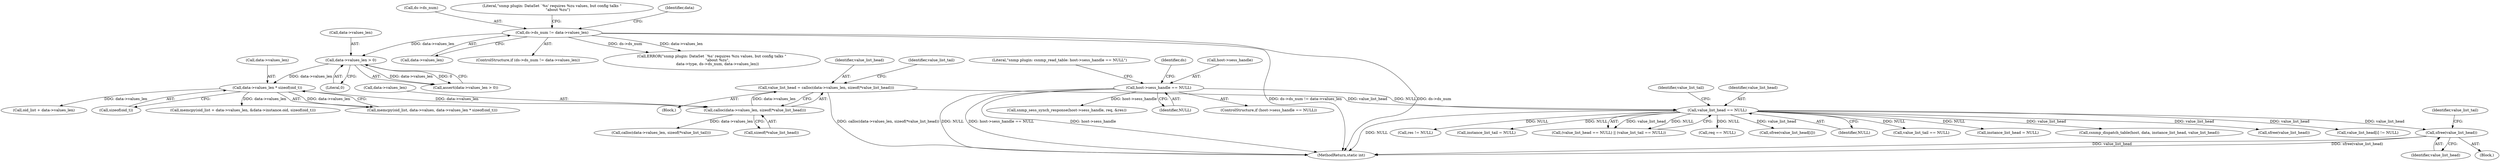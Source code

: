 digraph "0_collectd_d16c24542b2f96a194d43a73c2e5778822b9cb47@API" {
"1000295" [label="(Call,sfree(value_list_head))"];
"1000286" [label="(Call,value_list_head == NULL)"];
"1000266" [label="(Call,value_list_head = calloc(data->values_len, sizeof(*value_list_head)))"];
"1000268" [label="(Call,calloc(data->values_len, sizeof(*value_list_head)))"];
"1000219" [label="(Call,data->values_len * sizeof(oid_t))"];
"1000209" [label="(Call,data->values_len > 0)"];
"1000186" [label="(Call,ds->ds_num != data->values_len)"];
"1000156" [label="(Call,host->sess_handle == NULL)"];
"1000267" [label="(Identifier,value_list_head)"];
"1000155" [label="(ControlStructure,if (host->sess_handle == NULL))"];
"1000823" [label="(Call,csnmp_dispatch_table(host, data, instance_list_head, value_list_head))"];
"1000880" [label="(Call,sfree(value_list_head))"];
"1000857" [label="(Call,value_list_head[i] != NULL)"];
"1000186" [label="(Call,ds->ds_num != data->values_len)"];
"1000292" [label="(Block,)"];
"1000296" [label="(Identifier,value_list_head)"];
"1000886" [label="(MethodReturn,static int)"];
"1000190" [label="(Call,data->values_len)"];
"1000298" [label="(Identifier,value_list_tail)"];
"1000210" [label="(Call,data->values_len)"];
"1000123" [label="(Block,)"];
"1000223" [label="(Call,sizeof(oid_t))"];
"1000219" [label="(Call,data->values_len * sizeof(oid_t))"];
"1000157" [label="(Call,host->sess_handle)"];
"1000382" [label="(Call,snmp_sess_synch_response(host->sess_handle, req, &res))"];
"1000802" [label="(Call,res != NULL)"];
"1000213" [label="(Literal,0)"];
"1000277" [label="(Call,calloc(data->values_len, sizeof(*value_list_tail)))"];
"1000235" [label="(Call,memcpy(oid_list + data->values_len, &data->instance.oid, sizeof(oid_t)))"];
"1000287" [label="(Identifier,value_list_head)"];
"1000305" [label="(Call,instance_list_tail = NULL)"];
"1000185" [label="(ControlStructure,if (ds->ds_num != data->values_len))"];
"1000187" [label="(Call,ds->ds_num)"];
"1000285" [label="(Call,(value_list_head == NULL) || (value_list_tail == NULL))"];
"1000194" [label="(Call,ERROR(\"snmp plugin: DataSet `%s' requires %zu values, but config talks \"\n          \"about %zu\",\n          data->type, ds->ds_num, data->values_len))"];
"1000322" [label="(Call,req == NULL)"];
"1000160" [label="(Identifier,NULL)"];
"1000871" [label="(Call,sfree(value_list_head[i]))"];
"1000163" [label="(Literal,\"snmp plugin: csnmp_read_table: host->sess_handle == NULL\")"];
"1000208" [label="(Call,assert(data->values_len > 0))"];
"1000288" [label="(Identifier,NULL)"];
"1000195" [label="(Literal,\"snmp plugin: DataSet `%s' requires %zu values, but config talks \"\n          \"about %zu\")"];
"1000220" [label="(Call,data->values_len)"];
"1000168" [label="(Identifier,ds)"];
"1000211" [label="(Identifier,data)"];
"1000272" [label="(Call,sizeof(*value_list_head))"];
"1000289" [label="(Call,value_list_tail == NULL)"];
"1000209" [label="(Call,data->values_len > 0)"];
"1000156" [label="(Call,host->sess_handle == NULL)"];
"1000266" [label="(Call,value_list_head = calloc(data->values_len, sizeof(*value_list_head)))"];
"1000276" [label="(Identifier,value_list_tail)"];
"1000269" [label="(Call,data->values_len)"];
"1000214" [label="(Call,memcpy(oid_list, data->values, data->values_len * sizeof(oid_t)))"];
"1000302" [label="(Call,instance_list_head = NULL)"];
"1000268" [label="(Call,calloc(data->values_len, sizeof(*value_list_head)))"];
"1000236" [label="(Call,oid_list + data->values_len)"];
"1000295" [label="(Call,sfree(value_list_head))"];
"1000290" [label="(Identifier,value_list_tail)"];
"1000286" [label="(Call,value_list_head == NULL)"];
"1000295" -> "1000292"  [label="AST: "];
"1000295" -> "1000296"  [label="CFG: "];
"1000296" -> "1000295"  [label="AST: "];
"1000298" -> "1000295"  [label="CFG: "];
"1000295" -> "1000886"  [label="DDG: value_list_head"];
"1000295" -> "1000886"  [label="DDG: sfree(value_list_head)"];
"1000286" -> "1000295"  [label="DDG: value_list_head"];
"1000286" -> "1000285"  [label="AST: "];
"1000286" -> "1000288"  [label="CFG: "];
"1000287" -> "1000286"  [label="AST: "];
"1000288" -> "1000286"  [label="AST: "];
"1000290" -> "1000286"  [label="CFG: "];
"1000285" -> "1000286"  [label="CFG: "];
"1000286" -> "1000886"  [label="DDG: NULL"];
"1000286" -> "1000285"  [label="DDG: value_list_head"];
"1000286" -> "1000285"  [label="DDG: NULL"];
"1000266" -> "1000286"  [label="DDG: value_list_head"];
"1000156" -> "1000286"  [label="DDG: NULL"];
"1000286" -> "1000289"  [label="DDG: NULL"];
"1000286" -> "1000302"  [label="DDG: NULL"];
"1000286" -> "1000305"  [label="DDG: NULL"];
"1000286" -> "1000322"  [label="DDG: NULL"];
"1000286" -> "1000802"  [label="DDG: NULL"];
"1000286" -> "1000823"  [label="DDG: value_list_head"];
"1000286" -> "1000857"  [label="DDG: value_list_head"];
"1000286" -> "1000871"  [label="DDG: value_list_head"];
"1000286" -> "1000880"  [label="DDG: value_list_head"];
"1000266" -> "1000123"  [label="AST: "];
"1000266" -> "1000268"  [label="CFG: "];
"1000267" -> "1000266"  [label="AST: "];
"1000268" -> "1000266"  [label="AST: "];
"1000276" -> "1000266"  [label="CFG: "];
"1000266" -> "1000886"  [label="DDG: calloc(data->values_len, sizeof(*value_list_head))"];
"1000268" -> "1000266"  [label="DDG: data->values_len"];
"1000268" -> "1000272"  [label="CFG: "];
"1000269" -> "1000268"  [label="AST: "];
"1000272" -> "1000268"  [label="AST: "];
"1000219" -> "1000268"  [label="DDG: data->values_len"];
"1000268" -> "1000277"  [label="DDG: data->values_len"];
"1000219" -> "1000214"  [label="AST: "];
"1000219" -> "1000223"  [label="CFG: "];
"1000220" -> "1000219"  [label="AST: "];
"1000223" -> "1000219"  [label="AST: "];
"1000214" -> "1000219"  [label="CFG: "];
"1000219" -> "1000214"  [label="DDG: data->values_len"];
"1000209" -> "1000219"  [label="DDG: data->values_len"];
"1000219" -> "1000235"  [label="DDG: data->values_len"];
"1000219" -> "1000236"  [label="DDG: data->values_len"];
"1000209" -> "1000208"  [label="AST: "];
"1000209" -> "1000213"  [label="CFG: "];
"1000210" -> "1000209"  [label="AST: "];
"1000213" -> "1000209"  [label="AST: "];
"1000208" -> "1000209"  [label="CFG: "];
"1000209" -> "1000208"  [label="DDG: data->values_len"];
"1000209" -> "1000208"  [label="DDG: 0"];
"1000186" -> "1000209"  [label="DDG: data->values_len"];
"1000186" -> "1000185"  [label="AST: "];
"1000186" -> "1000190"  [label="CFG: "];
"1000187" -> "1000186"  [label="AST: "];
"1000190" -> "1000186"  [label="AST: "];
"1000195" -> "1000186"  [label="CFG: "];
"1000211" -> "1000186"  [label="CFG: "];
"1000186" -> "1000886"  [label="DDG: ds->ds_num != data->values_len"];
"1000186" -> "1000886"  [label="DDG: ds->ds_num"];
"1000186" -> "1000194"  [label="DDG: ds->ds_num"];
"1000186" -> "1000194"  [label="DDG: data->values_len"];
"1000156" -> "1000155"  [label="AST: "];
"1000156" -> "1000160"  [label="CFG: "];
"1000157" -> "1000156"  [label="AST: "];
"1000160" -> "1000156"  [label="AST: "];
"1000163" -> "1000156"  [label="CFG: "];
"1000168" -> "1000156"  [label="CFG: "];
"1000156" -> "1000886"  [label="DDG: host->sess_handle"];
"1000156" -> "1000886"  [label="DDG: NULL"];
"1000156" -> "1000886"  [label="DDG: host->sess_handle == NULL"];
"1000156" -> "1000382"  [label="DDG: host->sess_handle"];
}
